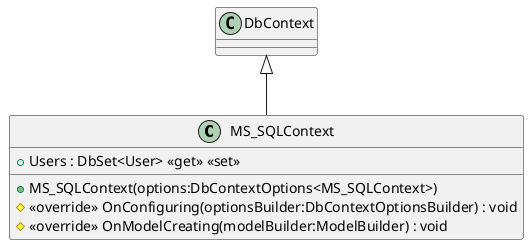 @startuml
class MS_SQLContext {
    + Users : DbSet<User> <<get>> <<set>>
    + MS_SQLContext(options:DbContextOptions<MS_SQLContext>)
    # <<override>> OnConfiguring(optionsBuilder:DbContextOptionsBuilder) : void
    # <<override>> OnModelCreating(modelBuilder:ModelBuilder) : void
}
DbContext <|-- MS_SQLContext
@enduml
